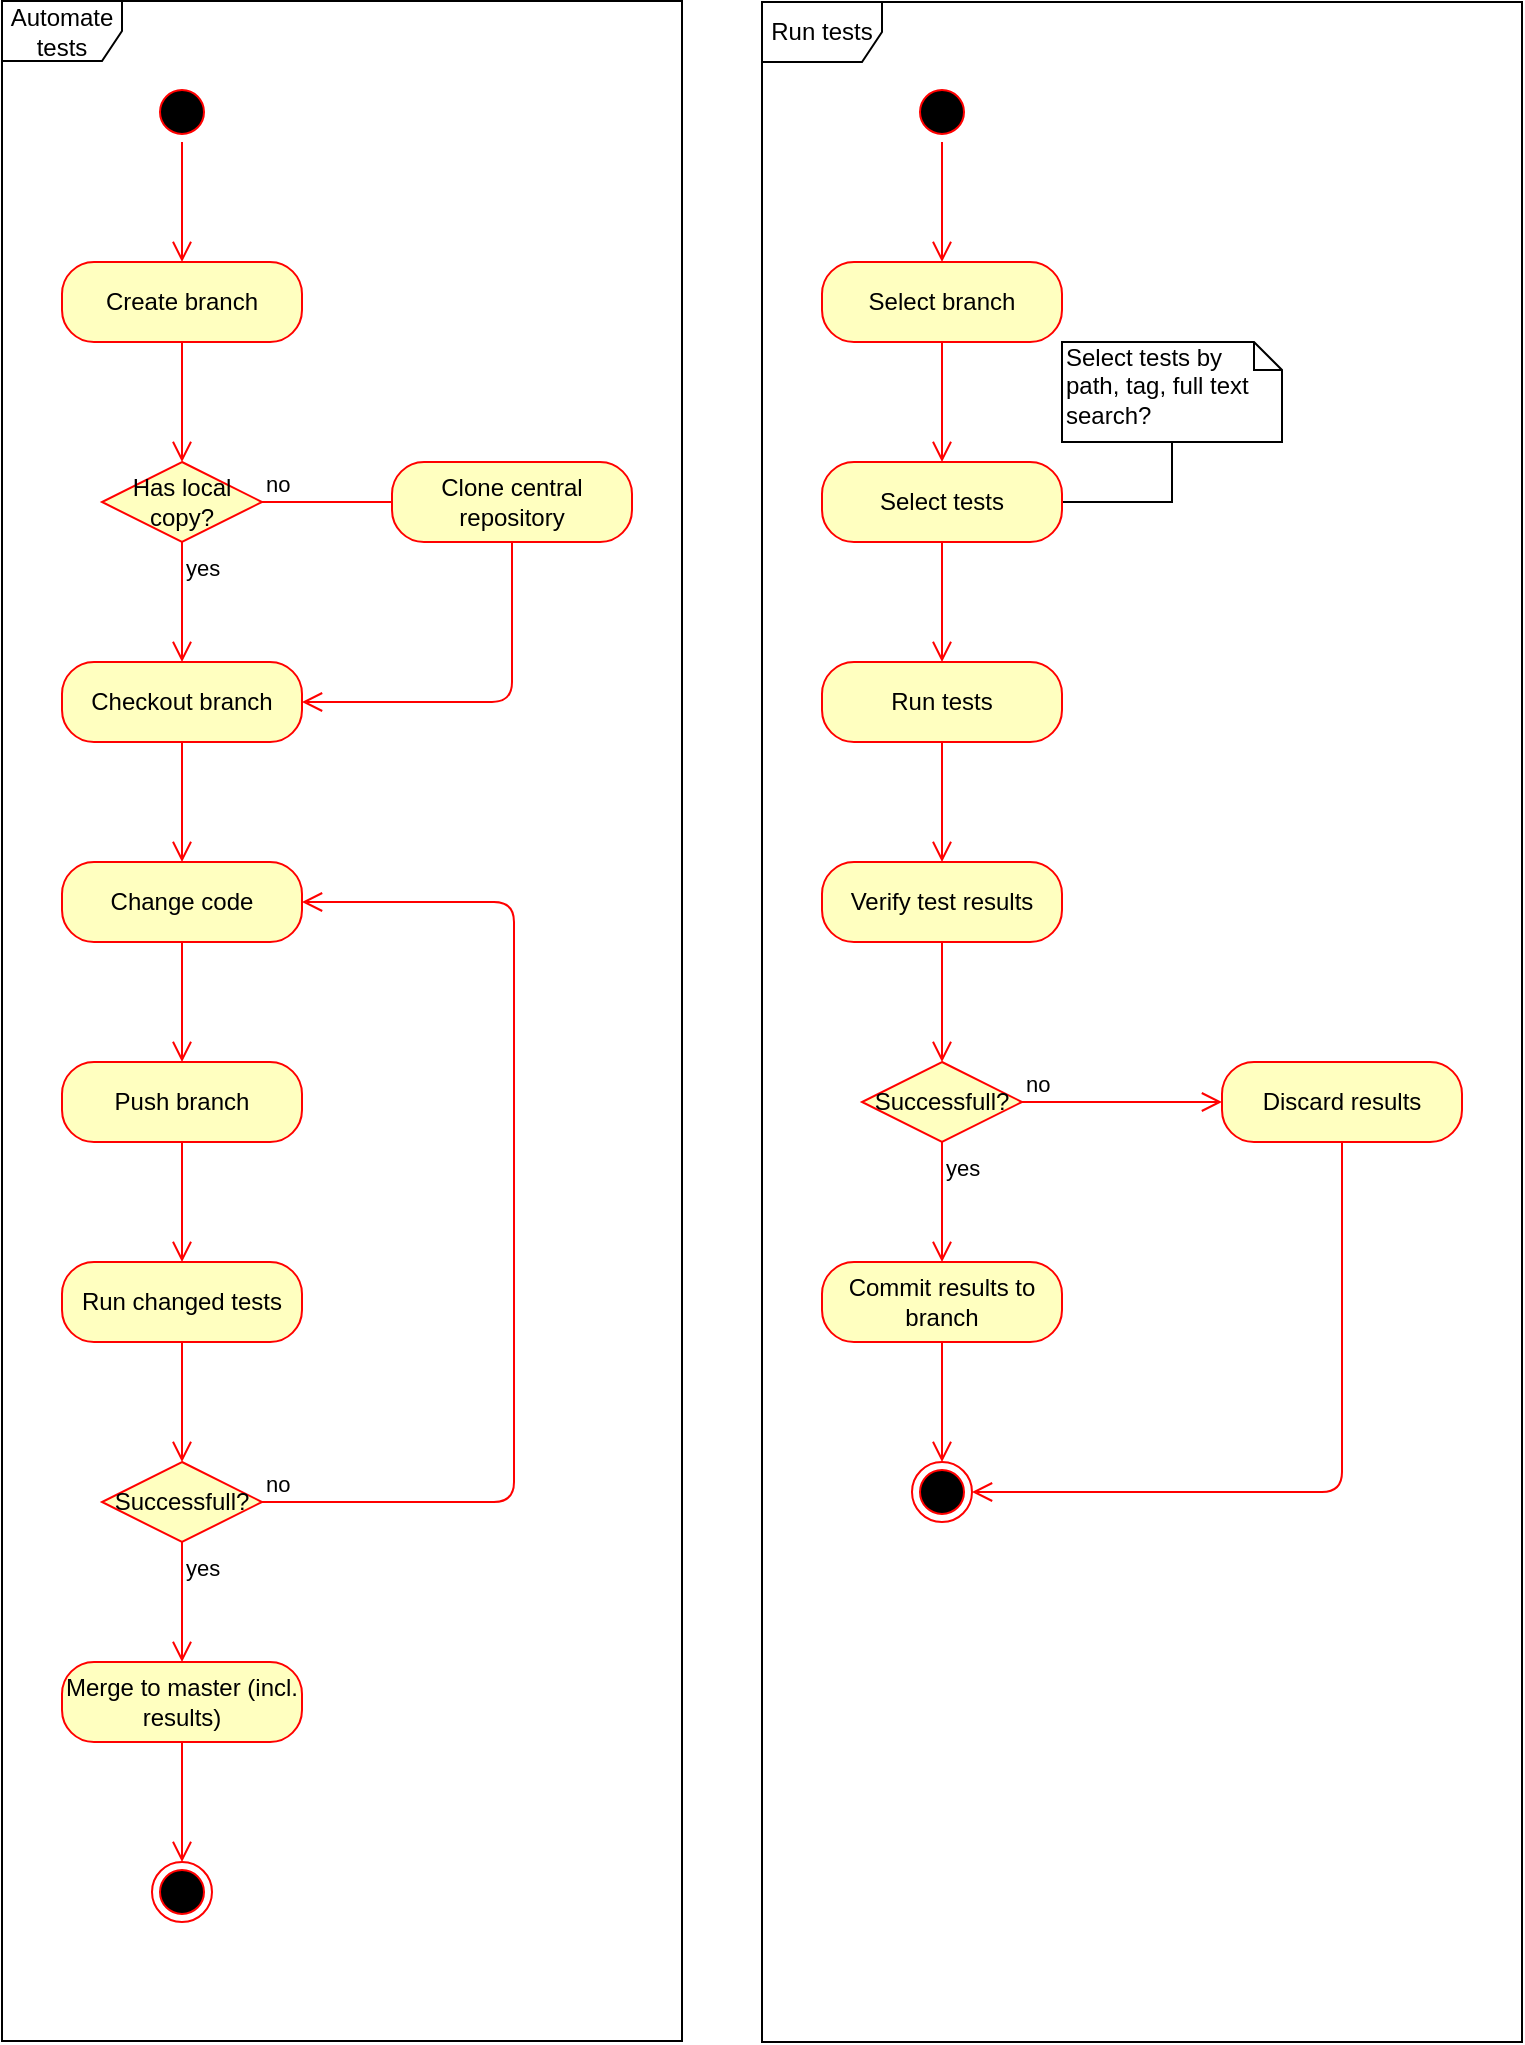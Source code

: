 <mxfile version="10.6.0" type="github"><diagram name="Page-1" id="0783ab3e-0a74-02c8-0abd-f7b4e66b4bec"><mxGraphModel dx="1472" dy="1065" grid="1" gridSize="10" guides="1" tooltips="1" connect="1" arrows="1" fold="1" page="1" pageScale="1" pageWidth="850" pageHeight="1100" background="#ffffff" math="0" shadow="0"><root><mxCell id="0"/><mxCell id="1" parent="0"/><mxCell id="BFV87jVg3PAOVzYmZIlI-27" value="&lt;div&gt;Automate tests&lt;/div&gt;" style="shape=umlFrame;whiteSpace=wrap;html=1;" vertex="1" parent="1"><mxGeometry x="40" y="39.5" width="340" height="1020" as="geometry"/></mxCell><mxCell id="BFV87jVg3PAOVzYmZIlI-1" value="" style="ellipse;html=1;shape=startState;fillColor=#000000;strokeColor=#ff0000;" vertex="1" parent="1"><mxGeometry x="115" y="80" width="30" height="30" as="geometry"/></mxCell><mxCell id="BFV87jVg3PAOVzYmZIlI-2" value="" style="edgeStyle=orthogonalEdgeStyle;html=1;verticalAlign=bottom;endArrow=open;endSize=8;strokeColor=#ff0000;" edge="1" source="BFV87jVg3PAOVzYmZIlI-1" parent="1"><mxGeometry relative="1" as="geometry"><mxPoint x="130" y="170" as="targetPoint"/></mxGeometry></mxCell><mxCell id="BFV87jVg3PAOVzYmZIlI-3" value="Create branch" style="rounded=1;whiteSpace=wrap;html=1;arcSize=40;fontColor=#000000;fillColor=#ffffc0;strokeColor=#ff0000;" vertex="1" parent="1"><mxGeometry x="70" y="170" width="120" height="40" as="geometry"/></mxCell><mxCell id="BFV87jVg3PAOVzYmZIlI-4" value="" style="edgeStyle=orthogonalEdgeStyle;html=1;verticalAlign=bottom;endArrow=open;endSize=8;strokeColor=#ff0000;entryX=0.5;entryY=0;entryDx=0;entryDy=0;" edge="1" source="BFV87jVg3PAOVzYmZIlI-3" parent="1" target="BFV87jVg3PAOVzYmZIlI-5"><mxGeometry relative="1" as="geometry"><mxPoint x="130" y="270" as="targetPoint"/></mxGeometry></mxCell><mxCell id="BFV87jVg3PAOVzYmZIlI-5" value="Has local copy?" style="rhombus;whiteSpace=wrap;html=1;fillColor=#ffffc0;strokeColor=#ff0000;" vertex="1" parent="1"><mxGeometry x="90" y="270" width="80" height="40" as="geometry"/></mxCell><mxCell id="BFV87jVg3PAOVzYmZIlI-6" value="no" style="edgeStyle=orthogonalEdgeStyle;html=1;align=left;verticalAlign=bottom;endArrow=open;endSize=8;strokeColor=#ff0000;" edge="1" source="BFV87jVg3PAOVzYmZIlI-5" parent="1"><mxGeometry x="-1" relative="1" as="geometry"><mxPoint x="275" y="290" as="targetPoint"/></mxGeometry></mxCell><mxCell id="BFV87jVg3PAOVzYmZIlI-7" value="yes" style="edgeStyle=orthogonalEdgeStyle;html=1;align=left;verticalAlign=top;endArrow=open;endSize=8;strokeColor=#ff0000;" edge="1" source="BFV87jVg3PAOVzYmZIlI-5" parent="1"><mxGeometry x="-1" relative="1" as="geometry"><mxPoint x="130" y="370" as="targetPoint"/></mxGeometry></mxCell><mxCell id="BFV87jVg3PAOVzYmZIlI-9" value="&lt;div&gt;Checkout branch&lt;/div&gt;" style="rounded=1;whiteSpace=wrap;html=1;arcSize=40;fontColor=#000000;fillColor=#ffffc0;strokeColor=#ff0000;" vertex="1" parent="1"><mxGeometry x="70" y="370" width="120" height="40" as="geometry"/></mxCell><mxCell id="BFV87jVg3PAOVzYmZIlI-10" value="" style="edgeStyle=orthogonalEdgeStyle;html=1;verticalAlign=bottom;endArrow=open;endSize=8;strokeColor=#ff0000;" edge="1" source="BFV87jVg3PAOVzYmZIlI-9" parent="1"><mxGeometry relative="1" as="geometry"><mxPoint x="130" y="470" as="targetPoint"/></mxGeometry></mxCell><mxCell id="BFV87jVg3PAOVzYmZIlI-11" value="&lt;div&gt;Change code&lt;/div&gt;" style="rounded=1;whiteSpace=wrap;html=1;arcSize=40;fontColor=#000000;fillColor=#ffffc0;strokeColor=#ff0000;" vertex="1" parent="1"><mxGeometry x="70" y="470" width="120" height="40" as="geometry"/></mxCell><mxCell id="BFV87jVg3PAOVzYmZIlI-12" value="" style="edgeStyle=orthogonalEdgeStyle;html=1;verticalAlign=bottom;endArrow=open;endSize=8;strokeColor=#ff0000;" edge="1" source="BFV87jVg3PAOVzYmZIlI-11" parent="1"><mxGeometry relative="1" as="geometry"><mxPoint x="130" y="570" as="targetPoint"/></mxGeometry></mxCell><mxCell id="BFV87jVg3PAOVzYmZIlI-13" value="&lt;div&gt;Push branch&lt;/div&gt;" style="rounded=1;whiteSpace=wrap;html=1;arcSize=40;fontColor=#000000;fillColor=#ffffc0;strokeColor=#ff0000;" vertex="1" parent="1"><mxGeometry x="70" y="570" width="120" height="40" as="geometry"/></mxCell><mxCell id="BFV87jVg3PAOVzYmZIlI-14" value="" style="edgeStyle=orthogonalEdgeStyle;html=1;verticalAlign=bottom;endArrow=open;endSize=8;strokeColor=#ff0000;" edge="1" source="BFV87jVg3PAOVzYmZIlI-13" parent="1"><mxGeometry relative="1" as="geometry"><mxPoint x="130" y="670" as="targetPoint"/></mxGeometry></mxCell><mxCell id="BFV87jVg3PAOVzYmZIlI-15" value="&lt;div&gt;Clone central repository&lt;/div&gt;" style="rounded=1;whiteSpace=wrap;html=1;arcSize=40;fontColor=#000000;fillColor=#ffffc0;strokeColor=#ff0000;" vertex="1" parent="1"><mxGeometry x="235" y="270" width="120" height="40" as="geometry"/></mxCell><mxCell id="BFV87jVg3PAOVzYmZIlI-16" value="" style="edgeStyle=orthogonalEdgeStyle;html=1;verticalAlign=bottom;endArrow=open;endSize=8;strokeColor=#ff0000;entryX=1;entryY=0.5;entryDx=0;entryDy=0;exitX=0.5;exitY=1;exitDx=0;exitDy=0;" edge="1" source="BFV87jVg3PAOVzYmZIlI-15" parent="1" target="BFV87jVg3PAOVzYmZIlI-9"><mxGeometry relative="1" as="geometry"><mxPoint x="335" y="370" as="targetPoint"/></mxGeometry></mxCell><mxCell id="BFV87jVg3PAOVzYmZIlI-17" value="Run changed tests" style="rounded=1;whiteSpace=wrap;html=1;arcSize=40;fontColor=#000000;fillColor=#ffffc0;strokeColor=#ff0000;" vertex="1" parent="1"><mxGeometry x="70" y="670" width="120" height="40" as="geometry"/></mxCell><mxCell id="BFV87jVg3PAOVzYmZIlI-18" value="" style="edgeStyle=orthogonalEdgeStyle;html=1;verticalAlign=bottom;endArrow=open;endSize=8;strokeColor=#ff0000;" edge="1" source="BFV87jVg3PAOVzYmZIlI-17" parent="1"><mxGeometry relative="1" as="geometry"><mxPoint x="130" y="770" as="targetPoint"/></mxGeometry></mxCell><mxCell id="BFV87jVg3PAOVzYmZIlI-21" value="Successfull?" style="rhombus;whiteSpace=wrap;html=1;fillColor=#ffffc0;strokeColor=#ff0000;" vertex="1" parent="1"><mxGeometry x="90" y="770" width="80" height="40" as="geometry"/></mxCell><mxCell id="BFV87jVg3PAOVzYmZIlI-22" value="no" style="edgeStyle=orthogonalEdgeStyle;html=1;align=left;verticalAlign=bottom;endArrow=open;endSize=8;strokeColor=#ff0000;exitX=1;exitY=0.5;exitDx=0;exitDy=0;" edge="1" source="BFV87jVg3PAOVzYmZIlI-21" parent="1"><mxGeometry x="-1" relative="1" as="geometry"><mxPoint x="190" y="490" as="targetPoint"/><Array as="points"><mxPoint x="296" y="790"/><mxPoint x="296" y="490"/><mxPoint x="190" y="490"/></Array></mxGeometry></mxCell><mxCell id="BFV87jVg3PAOVzYmZIlI-23" value="yes" style="edgeStyle=orthogonalEdgeStyle;html=1;align=left;verticalAlign=top;endArrow=open;endSize=8;strokeColor=#ff0000;" edge="1" source="BFV87jVg3PAOVzYmZIlI-21" parent="1"><mxGeometry x="-1" relative="1" as="geometry"><mxPoint x="130" y="870" as="targetPoint"/></mxGeometry></mxCell><mxCell id="BFV87jVg3PAOVzYmZIlI-24" value="Merge to master (incl. results)" style="rounded=1;whiteSpace=wrap;html=1;arcSize=40;fontColor=#000000;fillColor=#ffffc0;strokeColor=#ff0000;" vertex="1" parent="1"><mxGeometry x="70" y="870" width="120" height="40" as="geometry"/></mxCell><mxCell id="BFV87jVg3PAOVzYmZIlI-25" value="" style="edgeStyle=orthogonalEdgeStyle;html=1;verticalAlign=bottom;endArrow=open;endSize=8;strokeColor=#ff0000;" edge="1" source="BFV87jVg3PAOVzYmZIlI-24" parent="1"><mxGeometry relative="1" as="geometry"><mxPoint x="130" y="970" as="targetPoint"/></mxGeometry></mxCell><mxCell id="BFV87jVg3PAOVzYmZIlI-26" value="" style="ellipse;html=1;shape=endState;fillColor=#000000;strokeColor=#ff0000;" vertex="1" parent="1"><mxGeometry x="115" y="970" width="30" height="30" as="geometry"/></mxCell><mxCell id="BFV87jVg3PAOVzYmZIlI-28" value="&lt;div&gt;Run tests&lt;/div&gt;" style="shape=umlFrame;whiteSpace=wrap;html=1;" vertex="1" parent="1"><mxGeometry x="420" y="40" width="380" height="1020" as="geometry"/></mxCell><mxCell id="BFV87jVg3PAOVzYmZIlI-29" value="" style="ellipse;html=1;shape=startState;fillColor=#000000;strokeColor=#ff0000;" vertex="1" parent="1"><mxGeometry x="495" y="80" width="30" height="30" as="geometry"/></mxCell><mxCell id="BFV87jVg3PAOVzYmZIlI-30" value="" style="edgeStyle=orthogonalEdgeStyle;html=1;verticalAlign=bottom;endArrow=open;endSize=8;strokeColor=#ff0000;" edge="1" source="BFV87jVg3PAOVzYmZIlI-29" parent="1"><mxGeometry relative="1" as="geometry"><mxPoint x="510" y="170" as="targetPoint"/></mxGeometry></mxCell><mxCell id="BFV87jVg3PAOVzYmZIlI-31" value="Select branch" style="rounded=1;whiteSpace=wrap;html=1;arcSize=40;fontColor=#000000;fillColor=#ffffc0;strokeColor=#ff0000;" vertex="1" parent="1"><mxGeometry x="450" y="170" width="120" height="40" as="geometry"/></mxCell><mxCell id="BFV87jVg3PAOVzYmZIlI-32" value="" style="edgeStyle=orthogonalEdgeStyle;html=1;verticalAlign=bottom;endArrow=open;endSize=8;strokeColor=#ff0000;" edge="1" source="BFV87jVg3PAOVzYmZIlI-31" parent="1"><mxGeometry relative="1" as="geometry"><mxPoint x="510" y="270" as="targetPoint"/></mxGeometry></mxCell><mxCell id="BFV87jVg3PAOVzYmZIlI-38" style="edgeStyle=orthogonalEdgeStyle;rounded=0;orthogonalLoop=1;jettySize=auto;html=1;exitX=1;exitY=0.5;exitDx=0;exitDy=0;entryX=0.5;entryY=1;entryDx=0;entryDy=0;entryPerimeter=0;endArrow=none;endFill=0;" edge="1" parent="1" source="BFV87jVg3PAOVzYmZIlI-33" target="BFV87jVg3PAOVzYmZIlI-37"><mxGeometry relative="1" as="geometry"/></mxCell><mxCell id="BFV87jVg3PAOVzYmZIlI-33" value="Select tests" style="rounded=1;whiteSpace=wrap;html=1;arcSize=40;fontColor=#000000;fillColor=#ffffc0;strokeColor=#ff0000;" vertex="1" parent="1"><mxGeometry x="450" y="270" width="120" height="40" as="geometry"/></mxCell><mxCell id="BFV87jVg3PAOVzYmZIlI-34" value="" style="edgeStyle=orthogonalEdgeStyle;html=1;verticalAlign=bottom;endArrow=open;endSize=8;strokeColor=#ff0000;" edge="1" source="BFV87jVg3PAOVzYmZIlI-33" parent="1"><mxGeometry relative="1" as="geometry"><mxPoint x="510" y="370" as="targetPoint"/></mxGeometry></mxCell><mxCell id="BFV87jVg3PAOVzYmZIlI-35" value="Run tests" style="rounded=1;whiteSpace=wrap;html=1;arcSize=40;fontColor=#000000;fillColor=#ffffc0;strokeColor=#ff0000;" vertex="1" parent="1"><mxGeometry x="450" y="370" width="120" height="40" as="geometry"/></mxCell><mxCell id="BFV87jVg3PAOVzYmZIlI-36" value="" style="edgeStyle=orthogonalEdgeStyle;html=1;verticalAlign=bottom;endArrow=open;endSize=8;strokeColor=#ff0000;" edge="1" source="BFV87jVg3PAOVzYmZIlI-35" parent="1"><mxGeometry relative="1" as="geometry"><mxPoint x="510" y="470" as="targetPoint"/></mxGeometry></mxCell><mxCell id="BFV87jVg3PAOVzYmZIlI-37" value="Select tests by path, tag, full text search?" style="shape=note;whiteSpace=wrap;html=1;size=14;verticalAlign=top;align=left;spacingTop=-6;" vertex="1" parent="1"><mxGeometry x="570" y="210" width="110" height="50" as="geometry"/></mxCell><mxCell id="BFV87jVg3PAOVzYmZIlI-39" value="Verify test results" style="rounded=1;whiteSpace=wrap;html=1;arcSize=40;fontColor=#000000;fillColor=#ffffc0;strokeColor=#ff0000;" vertex="1" parent="1"><mxGeometry x="450" y="470" width="120" height="40" as="geometry"/></mxCell><mxCell id="BFV87jVg3PAOVzYmZIlI-40" value="" style="edgeStyle=orthogonalEdgeStyle;html=1;verticalAlign=bottom;endArrow=open;endSize=8;strokeColor=#ff0000;" edge="1" source="BFV87jVg3PAOVzYmZIlI-39" parent="1"><mxGeometry relative="1" as="geometry"><mxPoint x="510" y="570" as="targetPoint"/></mxGeometry></mxCell><mxCell id="BFV87jVg3PAOVzYmZIlI-41" value="Successfull?" style="rhombus;whiteSpace=wrap;html=1;fillColor=#ffffc0;strokeColor=#ff0000;" vertex="1" parent="1"><mxGeometry x="470" y="570" width="80" height="40" as="geometry"/></mxCell><mxCell id="BFV87jVg3PAOVzYmZIlI-42" value="no" style="edgeStyle=orthogonalEdgeStyle;html=1;align=left;verticalAlign=bottom;endArrow=open;endSize=8;strokeColor=#ff0000;" edge="1" source="BFV87jVg3PAOVzYmZIlI-41" parent="1"><mxGeometry x="-1" relative="1" as="geometry"><mxPoint x="650" y="590" as="targetPoint"/></mxGeometry></mxCell><mxCell id="BFV87jVg3PAOVzYmZIlI-43" value="yes" style="edgeStyle=orthogonalEdgeStyle;html=1;align=left;verticalAlign=top;endArrow=open;endSize=8;strokeColor=#ff0000;" edge="1" source="BFV87jVg3PAOVzYmZIlI-41" parent="1"><mxGeometry x="-1" relative="1" as="geometry"><mxPoint x="510" y="670" as="targetPoint"/></mxGeometry></mxCell><mxCell id="BFV87jVg3PAOVzYmZIlI-44" value="Discard results" style="rounded=1;whiteSpace=wrap;html=1;arcSize=40;fontColor=#000000;fillColor=#ffffc0;strokeColor=#ff0000;" vertex="1" parent="1"><mxGeometry x="650" y="570" width="120" height="40" as="geometry"/></mxCell><mxCell id="BFV87jVg3PAOVzYmZIlI-45" value="" style="edgeStyle=orthogonalEdgeStyle;html=1;verticalAlign=bottom;endArrow=open;endSize=8;strokeColor=#ff0000;entryX=1;entryY=0.5;entryDx=0;entryDy=0;exitX=0.5;exitY=1;exitDx=0;exitDy=0;" edge="1" source="BFV87jVg3PAOVzYmZIlI-44" parent="1" target="BFV87jVg3PAOVzYmZIlI-48"><mxGeometry relative="1" as="geometry"><mxPoint x="710" y="670" as="targetPoint"/></mxGeometry></mxCell><mxCell id="BFV87jVg3PAOVzYmZIlI-46" value="Commit results to branch" style="rounded=1;whiteSpace=wrap;html=1;arcSize=40;fontColor=#000000;fillColor=#ffffc0;strokeColor=#ff0000;" vertex="1" parent="1"><mxGeometry x="450" y="670" width="120" height="40" as="geometry"/></mxCell><mxCell id="BFV87jVg3PAOVzYmZIlI-47" value="" style="edgeStyle=orthogonalEdgeStyle;html=1;verticalAlign=bottom;endArrow=open;endSize=8;strokeColor=#ff0000;" edge="1" source="BFV87jVg3PAOVzYmZIlI-46" parent="1"><mxGeometry relative="1" as="geometry"><mxPoint x="510" y="770" as="targetPoint"/></mxGeometry></mxCell><mxCell id="BFV87jVg3PAOVzYmZIlI-48" value="" style="ellipse;html=1;shape=endState;fillColor=#000000;strokeColor=#ff0000;" vertex="1" parent="1"><mxGeometry x="495" y="770" width="30" height="30" as="geometry"/></mxCell></root></mxGraphModel></diagram></mxfile>